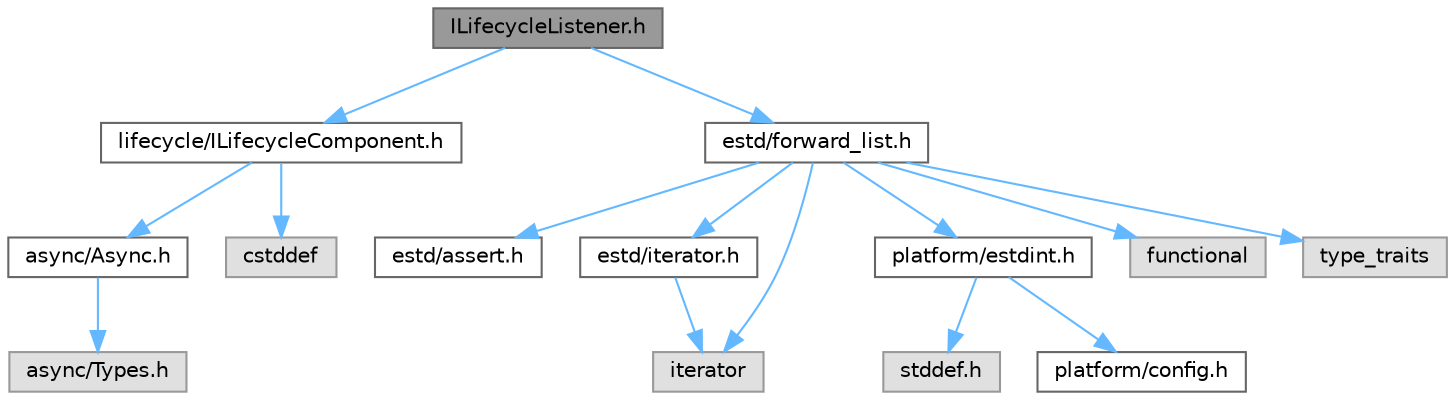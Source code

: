 digraph "ILifecycleListener.h"
{
 // LATEX_PDF_SIZE
  bgcolor="transparent";
  edge [fontname=Helvetica,fontsize=10,labelfontname=Helvetica,labelfontsize=10];
  node [fontname=Helvetica,fontsize=10,shape=box,height=0.2,width=0.4];
  Node1 [id="Node000001",label="ILifecycleListener.h",height=0.2,width=0.4,color="gray40", fillcolor="grey60", style="filled", fontcolor="black",tooltip=" "];
  Node1 -> Node2 [id="edge1_Node000001_Node000002",color="steelblue1",style="solid",tooltip=" "];
  Node2 [id="Node000002",label="lifecycle/ILifecycleComponent.h",height=0.2,width=0.4,color="grey40", fillcolor="white", style="filled",URL="$db/d25/ILifecycleComponent_8h.html",tooltip=" "];
  Node2 -> Node3 [id="edge2_Node000002_Node000003",color="steelblue1",style="solid",tooltip=" "];
  Node3 [id="Node000003",label="async/Async.h",height=0.2,width=0.4,color="grey40", fillcolor="white", style="filled",URL="$d7/ddf/Async_8h_source.html",tooltip=" "];
  Node3 -> Node4 [id="edge3_Node000003_Node000004",color="steelblue1",style="solid",tooltip=" "];
  Node4 [id="Node000004",label="async/Types.h",height=0.2,width=0.4,color="grey60", fillcolor="#E0E0E0", style="filled",tooltip=" "];
  Node2 -> Node5 [id="edge4_Node000002_Node000005",color="steelblue1",style="solid",tooltip=" "];
  Node5 [id="Node000005",label="cstddef",height=0.2,width=0.4,color="grey60", fillcolor="#E0E0E0", style="filled",tooltip=" "];
  Node1 -> Node6 [id="edge5_Node000001_Node000006",color="steelblue1",style="solid",tooltip=" "];
  Node6 [id="Node000006",label="estd/forward_list.h",height=0.2,width=0.4,color="grey40", fillcolor="white", style="filled",URL="$da/d35/forward__list_8h_source.html",tooltip=" "];
  Node6 -> Node7 [id="edge6_Node000006_Node000007",color="steelblue1",style="solid",tooltip=" "];
  Node7 [id="Node000007",label="estd/assert.h",height=0.2,width=0.4,color="grey40", fillcolor="white", style="filled",URL="$dc/da7/assert_8h.html",tooltip=" "];
  Node6 -> Node8 [id="edge7_Node000006_Node000008",color="steelblue1",style="solid",tooltip=" "];
  Node8 [id="Node000008",label="estd/iterator.h",height=0.2,width=0.4,color="grey40", fillcolor="white", style="filled",URL="$df/d22/iterator_8h_source.html",tooltip=" "];
  Node8 -> Node9 [id="edge8_Node000008_Node000009",color="steelblue1",style="solid",tooltip=" "];
  Node9 [id="Node000009",label="iterator",height=0.2,width=0.4,color="grey60", fillcolor="#E0E0E0", style="filled",tooltip=" "];
  Node6 -> Node10 [id="edge9_Node000006_Node000010",color="steelblue1",style="solid",tooltip=" "];
  Node10 [id="Node000010",label="platform/estdint.h",height=0.2,width=0.4,color="grey40", fillcolor="white", style="filled",URL="$df/d8a/estdint_8h_source.html",tooltip=" "];
  Node10 -> Node11 [id="edge10_Node000010_Node000011",color="steelblue1",style="solid",tooltip=" "];
  Node11 [id="Node000011",label="stddef.h",height=0.2,width=0.4,color="grey60", fillcolor="#E0E0E0", style="filled",tooltip=" "];
  Node10 -> Node12 [id="edge11_Node000010_Node000012",color="steelblue1",style="solid",tooltip=" "];
  Node12 [id="Node000012",label="platform/config.h",height=0.2,width=0.4,color="grey40", fillcolor="white", style="filled",URL="$db/d16/config_8h_source.html",tooltip=" "];
  Node6 -> Node13 [id="edge12_Node000006_Node000013",color="steelblue1",style="solid",tooltip=" "];
  Node13 [id="Node000013",label="functional",height=0.2,width=0.4,color="grey60", fillcolor="#E0E0E0", style="filled",tooltip=" "];
  Node6 -> Node9 [id="edge13_Node000006_Node000009",color="steelblue1",style="solid",tooltip=" "];
  Node6 -> Node14 [id="edge14_Node000006_Node000014",color="steelblue1",style="solid",tooltip=" "];
  Node14 [id="Node000014",label="type_traits",height=0.2,width=0.4,color="grey60", fillcolor="#E0E0E0", style="filled",tooltip=" "];
}
